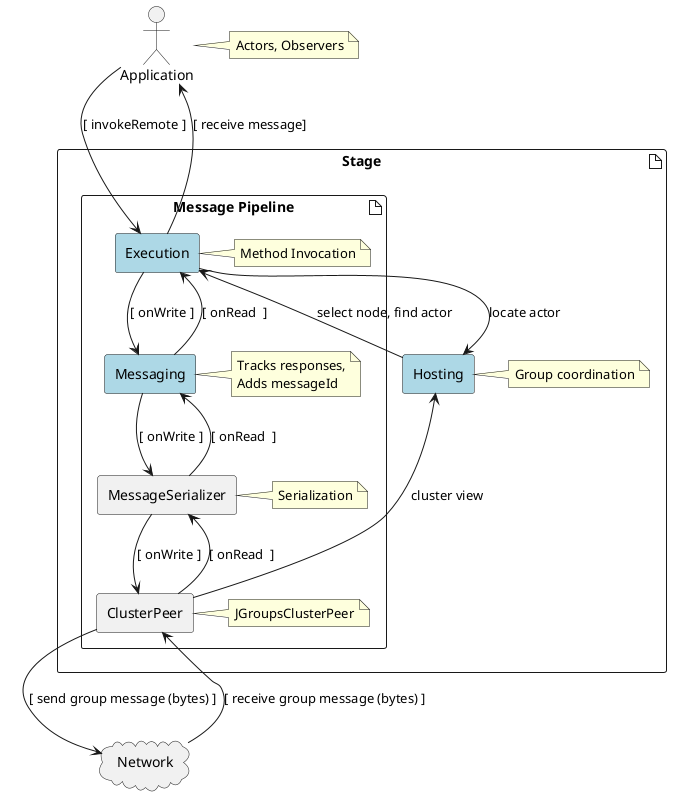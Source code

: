 @startuml

actor Application
note right of Application : Actors, Observers

artifact Stage {
    agent Hosting #LightBlue
    note right of Hosting : Group coordination
    artifact "Message Pipeline" {
        agent Execution #LightBlue
        agent Messaging #LightBlue
        agent MessageSerializer
        agent ClusterPeer
        note right of Execution : Method Invocation
        note right of Messaging {
            Tracks responses,
            Adds messageId
        }
        note right of MessageSerializer : Serialization
        note right of ClusterPeer : JGroupsClusterPeer
    }
}
cloud Network


Execution --> Hosting : locate actor
Hosting --> Execution : select node, find actor
ClusterPeer --> Hosting: cluster view

Application --> Execution : [ invokeRemote ]
Execution --> Messaging  : [ onWrite ]
Messaging --> MessageSerializer  : [ onWrite ]
MessageSerializer --> ClusterPeer : [ onWrite ]
ClusterPeer --> Network : [ send group message (bytes) ]

Network --> ClusterPeer : [ receive group message (bytes) ]
ClusterPeer --> MessageSerializer : [ onRead  ]
MessageSerializer --> Messaging  : [ onRead  ]
Messaging --> Execution  : [ onRead  ]
Execution --> Application : [ receive message]

@enduml